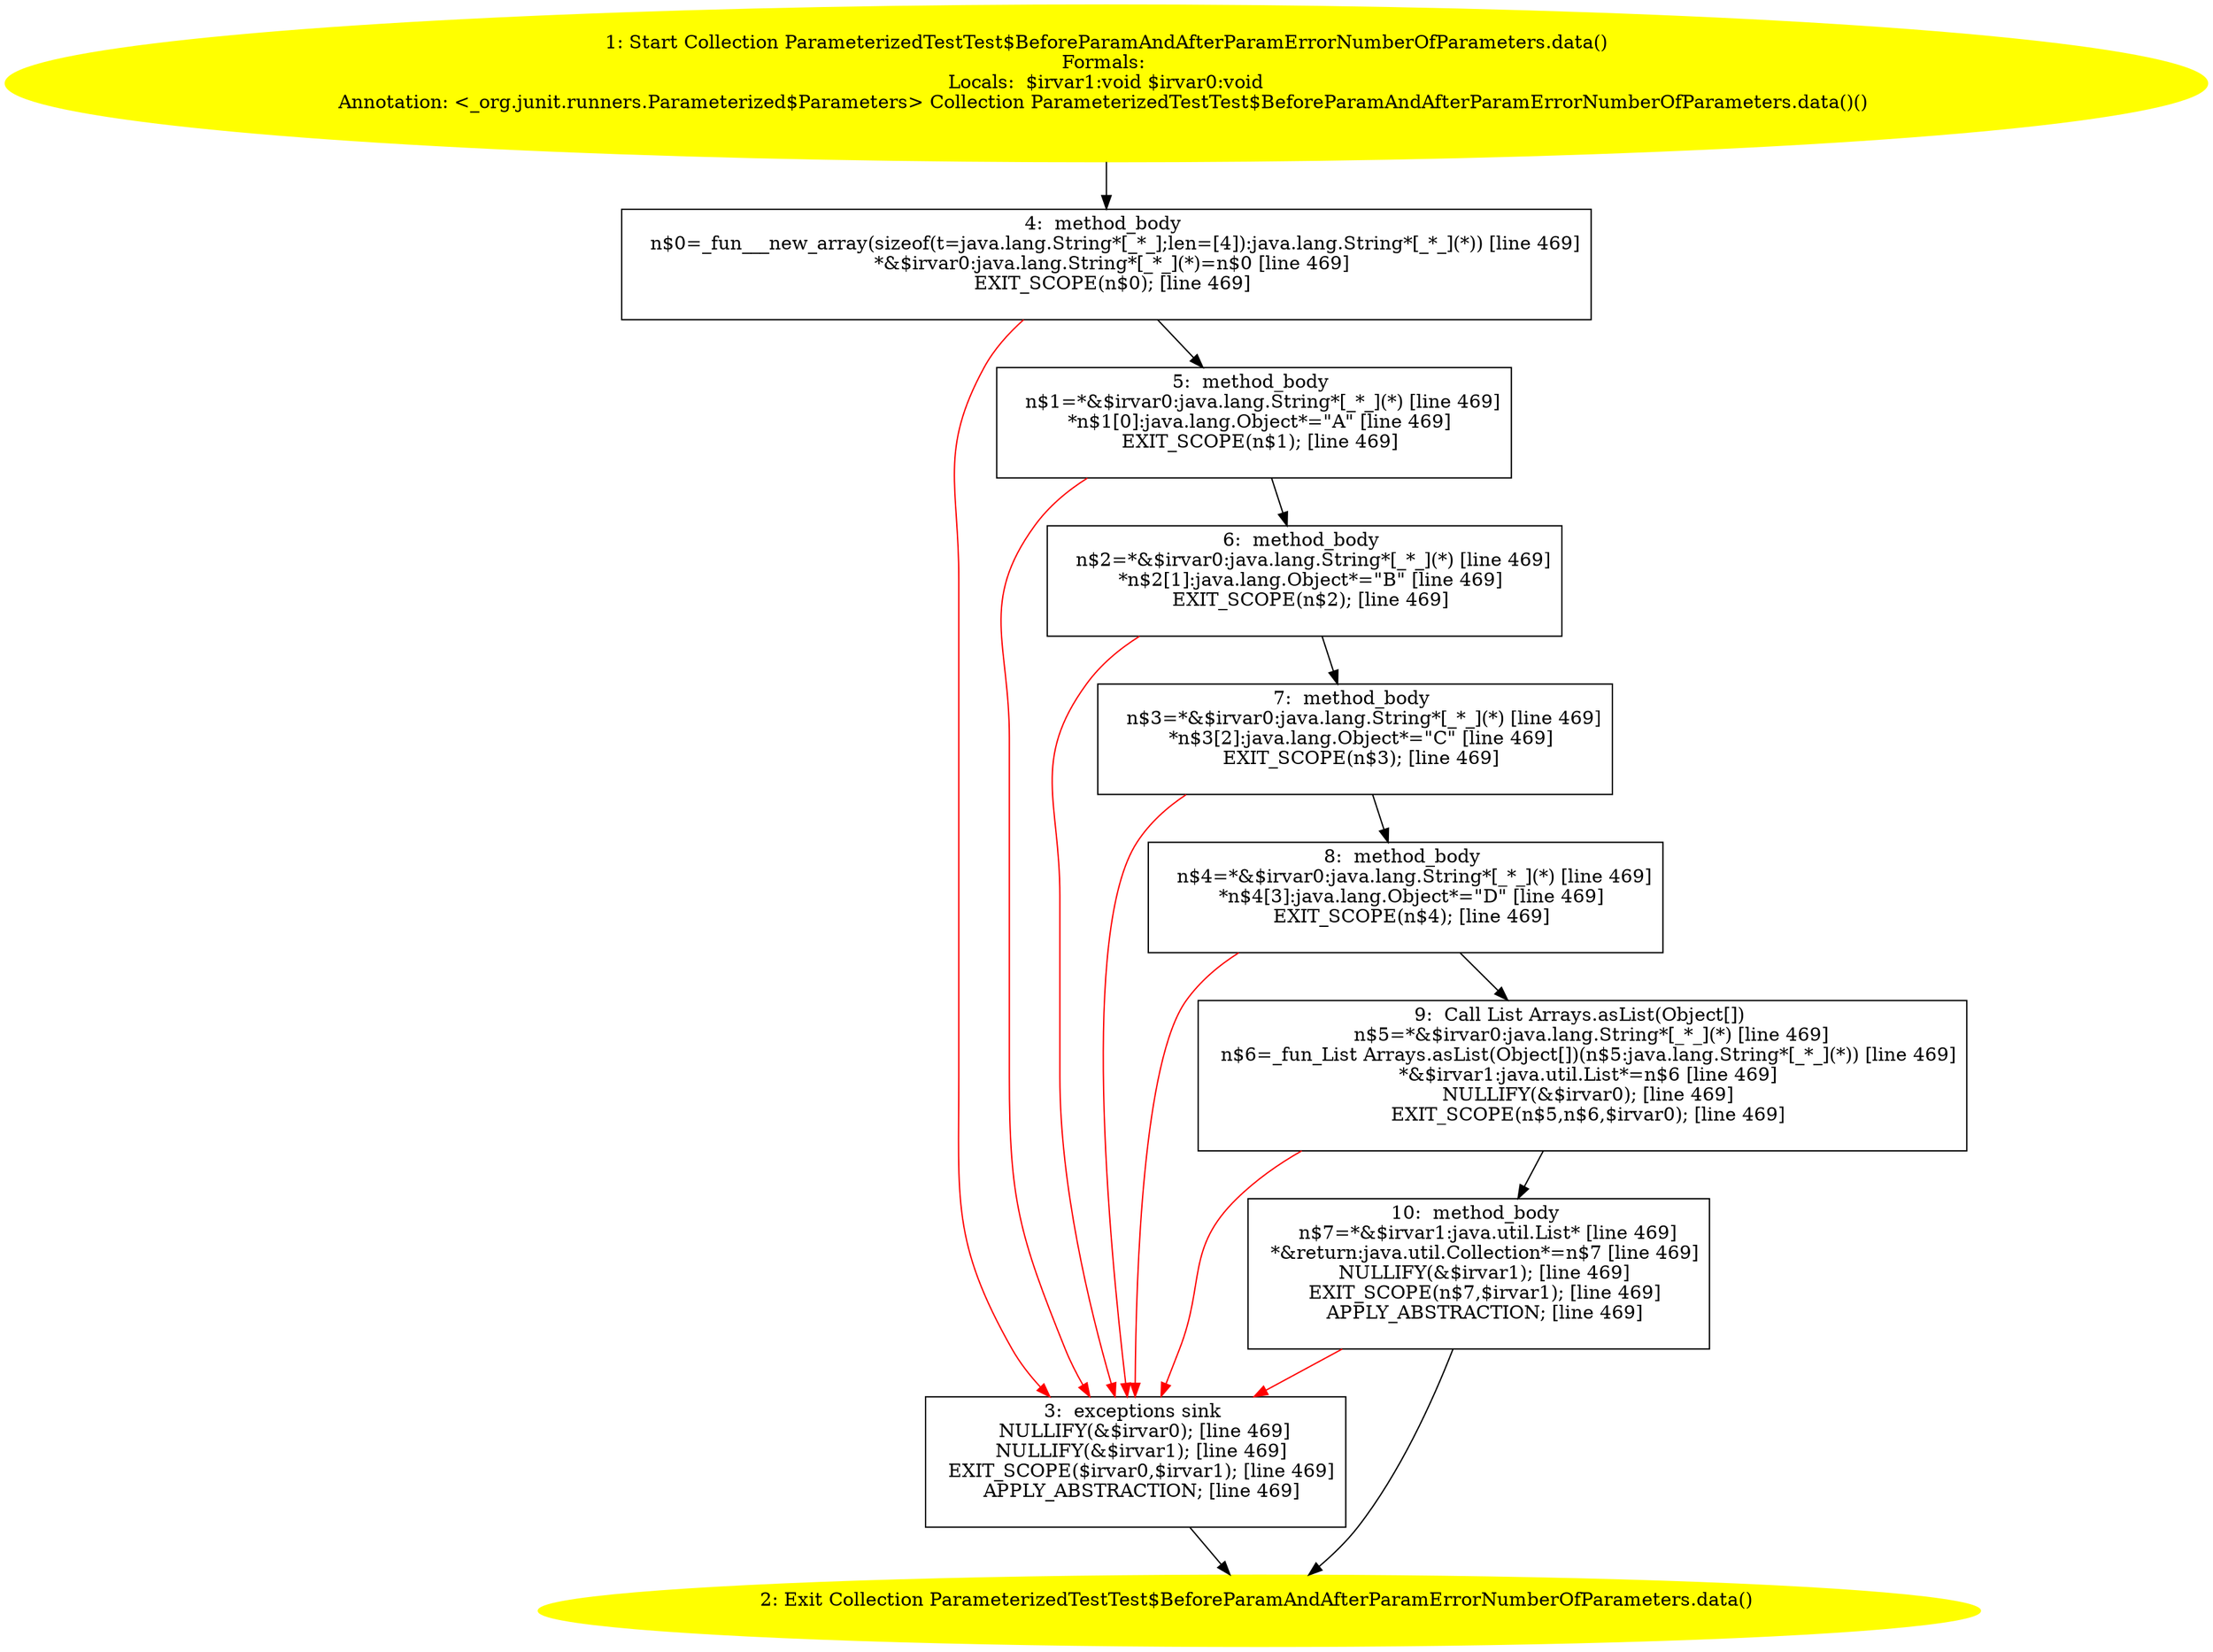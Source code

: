 /* @generated */
digraph cfg {
"org.junit.tests.running.classes.ParameterizedTestTest$BeforeParamAndAfterParamErrorNumberOfParameter.4aaea623e3ab8413c8afb2c286955ccb_1" [label="1: Start Collection ParameterizedTestTest$BeforeParamAndAfterParamErrorNumberOfParameters.data()\nFormals: \nLocals:  $irvar1:void $irvar0:void\nAnnotation: <_org.junit.runners.Parameterized$Parameters> Collection ParameterizedTestTest$BeforeParamAndAfterParamErrorNumberOfParameters.data()() \n  " color=yellow style=filled]
	

	 "org.junit.tests.running.classes.ParameterizedTestTest$BeforeParamAndAfterParamErrorNumberOfParameter.4aaea623e3ab8413c8afb2c286955ccb_1" -> "org.junit.tests.running.classes.ParameterizedTestTest$BeforeParamAndAfterParamErrorNumberOfParameter.4aaea623e3ab8413c8afb2c286955ccb_4" ;
"org.junit.tests.running.classes.ParameterizedTestTest$BeforeParamAndAfterParamErrorNumberOfParameter.4aaea623e3ab8413c8afb2c286955ccb_2" [label="2: Exit Collection ParameterizedTestTest$BeforeParamAndAfterParamErrorNumberOfParameters.data() \n  " color=yellow style=filled]
	

"org.junit.tests.running.classes.ParameterizedTestTest$BeforeParamAndAfterParamErrorNumberOfParameter.4aaea623e3ab8413c8afb2c286955ccb_3" [label="3:  exceptions sink \n   NULLIFY(&$irvar0); [line 469]\n  NULLIFY(&$irvar1); [line 469]\n  EXIT_SCOPE($irvar0,$irvar1); [line 469]\n  APPLY_ABSTRACTION; [line 469]\n " shape="box"]
	

	 "org.junit.tests.running.classes.ParameterizedTestTest$BeforeParamAndAfterParamErrorNumberOfParameter.4aaea623e3ab8413c8afb2c286955ccb_3" -> "org.junit.tests.running.classes.ParameterizedTestTest$BeforeParamAndAfterParamErrorNumberOfParameter.4aaea623e3ab8413c8afb2c286955ccb_2" ;
"org.junit.tests.running.classes.ParameterizedTestTest$BeforeParamAndAfterParamErrorNumberOfParameter.4aaea623e3ab8413c8afb2c286955ccb_4" [label="4:  method_body \n   n$0=_fun___new_array(sizeof(t=java.lang.String*[_*_];len=[4]):java.lang.String*[_*_](*)) [line 469]\n  *&$irvar0:java.lang.String*[_*_](*)=n$0 [line 469]\n  EXIT_SCOPE(n$0); [line 469]\n " shape="box"]
	

	 "org.junit.tests.running.classes.ParameterizedTestTest$BeforeParamAndAfterParamErrorNumberOfParameter.4aaea623e3ab8413c8afb2c286955ccb_4" -> "org.junit.tests.running.classes.ParameterizedTestTest$BeforeParamAndAfterParamErrorNumberOfParameter.4aaea623e3ab8413c8afb2c286955ccb_5" ;
	 "org.junit.tests.running.classes.ParameterizedTestTest$BeforeParamAndAfterParamErrorNumberOfParameter.4aaea623e3ab8413c8afb2c286955ccb_4" -> "org.junit.tests.running.classes.ParameterizedTestTest$BeforeParamAndAfterParamErrorNumberOfParameter.4aaea623e3ab8413c8afb2c286955ccb_3" [color="red" ];
"org.junit.tests.running.classes.ParameterizedTestTest$BeforeParamAndAfterParamErrorNumberOfParameter.4aaea623e3ab8413c8afb2c286955ccb_5" [label="5:  method_body \n   n$1=*&$irvar0:java.lang.String*[_*_](*) [line 469]\n  *n$1[0]:java.lang.Object*=\"A\" [line 469]\n  EXIT_SCOPE(n$1); [line 469]\n " shape="box"]
	

	 "org.junit.tests.running.classes.ParameterizedTestTest$BeforeParamAndAfterParamErrorNumberOfParameter.4aaea623e3ab8413c8afb2c286955ccb_5" -> "org.junit.tests.running.classes.ParameterizedTestTest$BeforeParamAndAfterParamErrorNumberOfParameter.4aaea623e3ab8413c8afb2c286955ccb_6" ;
	 "org.junit.tests.running.classes.ParameterizedTestTest$BeforeParamAndAfterParamErrorNumberOfParameter.4aaea623e3ab8413c8afb2c286955ccb_5" -> "org.junit.tests.running.classes.ParameterizedTestTest$BeforeParamAndAfterParamErrorNumberOfParameter.4aaea623e3ab8413c8afb2c286955ccb_3" [color="red" ];
"org.junit.tests.running.classes.ParameterizedTestTest$BeforeParamAndAfterParamErrorNumberOfParameter.4aaea623e3ab8413c8afb2c286955ccb_6" [label="6:  method_body \n   n$2=*&$irvar0:java.lang.String*[_*_](*) [line 469]\n  *n$2[1]:java.lang.Object*=\"B\" [line 469]\n  EXIT_SCOPE(n$2); [line 469]\n " shape="box"]
	

	 "org.junit.tests.running.classes.ParameterizedTestTest$BeforeParamAndAfterParamErrorNumberOfParameter.4aaea623e3ab8413c8afb2c286955ccb_6" -> "org.junit.tests.running.classes.ParameterizedTestTest$BeforeParamAndAfterParamErrorNumberOfParameter.4aaea623e3ab8413c8afb2c286955ccb_7" ;
	 "org.junit.tests.running.classes.ParameterizedTestTest$BeforeParamAndAfterParamErrorNumberOfParameter.4aaea623e3ab8413c8afb2c286955ccb_6" -> "org.junit.tests.running.classes.ParameterizedTestTest$BeforeParamAndAfterParamErrorNumberOfParameter.4aaea623e3ab8413c8afb2c286955ccb_3" [color="red" ];
"org.junit.tests.running.classes.ParameterizedTestTest$BeforeParamAndAfterParamErrorNumberOfParameter.4aaea623e3ab8413c8afb2c286955ccb_7" [label="7:  method_body \n   n$3=*&$irvar0:java.lang.String*[_*_](*) [line 469]\n  *n$3[2]:java.lang.Object*=\"C\" [line 469]\n  EXIT_SCOPE(n$3); [line 469]\n " shape="box"]
	

	 "org.junit.tests.running.classes.ParameterizedTestTest$BeforeParamAndAfterParamErrorNumberOfParameter.4aaea623e3ab8413c8afb2c286955ccb_7" -> "org.junit.tests.running.classes.ParameterizedTestTest$BeforeParamAndAfterParamErrorNumberOfParameter.4aaea623e3ab8413c8afb2c286955ccb_8" ;
	 "org.junit.tests.running.classes.ParameterizedTestTest$BeforeParamAndAfterParamErrorNumberOfParameter.4aaea623e3ab8413c8afb2c286955ccb_7" -> "org.junit.tests.running.classes.ParameterizedTestTest$BeforeParamAndAfterParamErrorNumberOfParameter.4aaea623e3ab8413c8afb2c286955ccb_3" [color="red" ];
"org.junit.tests.running.classes.ParameterizedTestTest$BeforeParamAndAfterParamErrorNumberOfParameter.4aaea623e3ab8413c8afb2c286955ccb_8" [label="8:  method_body \n   n$4=*&$irvar0:java.lang.String*[_*_](*) [line 469]\n  *n$4[3]:java.lang.Object*=\"D\" [line 469]\n  EXIT_SCOPE(n$4); [line 469]\n " shape="box"]
	

	 "org.junit.tests.running.classes.ParameterizedTestTest$BeforeParamAndAfterParamErrorNumberOfParameter.4aaea623e3ab8413c8afb2c286955ccb_8" -> "org.junit.tests.running.classes.ParameterizedTestTest$BeforeParamAndAfterParamErrorNumberOfParameter.4aaea623e3ab8413c8afb2c286955ccb_9" ;
	 "org.junit.tests.running.classes.ParameterizedTestTest$BeforeParamAndAfterParamErrorNumberOfParameter.4aaea623e3ab8413c8afb2c286955ccb_8" -> "org.junit.tests.running.classes.ParameterizedTestTest$BeforeParamAndAfterParamErrorNumberOfParameter.4aaea623e3ab8413c8afb2c286955ccb_3" [color="red" ];
"org.junit.tests.running.classes.ParameterizedTestTest$BeforeParamAndAfterParamErrorNumberOfParameter.4aaea623e3ab8413c8afb2c286955ccb_9" [label="9:  Call List Arrays.asList(Object[]) \n   n$5=*&$irvar0:java.lang.String*[_*_](*) [line 469]\n  n$6=_fun_List Arrays.asList(Object[])(n$5:java.lang.String*[_*_](*)) [line 469]\n  *&$irvar1:java.util.List*=n$6 [line 469]\n  NULLIFY(&$irvar0); [line 469]\n  EXIT_SCOPE(n$5,n$6,$irvar0); [line 469]\n " shape="box"]
	

	 "org.junit.tests.running.classes.ParameterizedTestTest$BeforeParamAndAfterParamErrorNumberOfParameter.4aaea623e3ab8413c8afb2c286955ccb_9" -> "org.junit.tests.running.classes.ParameterizedTestTest$BeforeParamAndAfterParamErrorNumberOfParameter.4aaea623e3ab8413c8afb2c286955ccb_10" ;
	 "org.junit.tests.running.classes.ParameterizedTestTest$BeforeParamAndAfterParamErrorNumberOfParameter.4aaea623e3ab8413c8afb2c286955ccb_9" -> "org.junit.tests.running.classes.ParameterizedTestTest$BeforeParamAndAfterParamErrorNumberOfParameter.4aaea623e3ab8413c8afb2c286955ccb_3" [color="red" ];
"org.junit.tests.running.classes.ParameterizedTestTest$BeforeParamAndAfterParamErrorNumberOfParameter.4aaea623e3ab8413c8afb2c286955ccb_10" [label="10:  method_body \n   n$7=*&$irvar1:java.util.List* [line 469]\n  *&return:java.util.Collection*=n$7 [line 469]\n  NULLIFY(&$irvar1); [line 469]\n  EXIT_SCOPE(n$7,$irvar1); [line 469]\n  APPLY_ABSTRACTION; [line 469]\n " shape="box"]
	

	 "org.junit.tests.running.classes.ParameterizedTestTest$BeforeParamAndAfterParamErrorNumberOfParameter.4aaea623e3ab8413c8afb2c286955ccb_10" -> "org.junit.tests.running.classes.ParameterizedTestTest$BeforeParamAndAfterParamErrorNumberOfParameter.4aaea623e3ab8413c8afb2c286955ccb_2" ;
	 "org.junit.tests.running.classes.ParameterizedTestTest$BeforeParamAndAfterParamErrorNumberOfParameter.4aaea623e3ab8413c8afb2c286955ccb_10" -> "org.junit.tests.running.classes.ParameterizedTestTest$BeforeParamAndAfterParamErrorNumberOfParameter.4aaea623e3ab8413c8afb2c286955ccb_3" [color="red" ];
}
